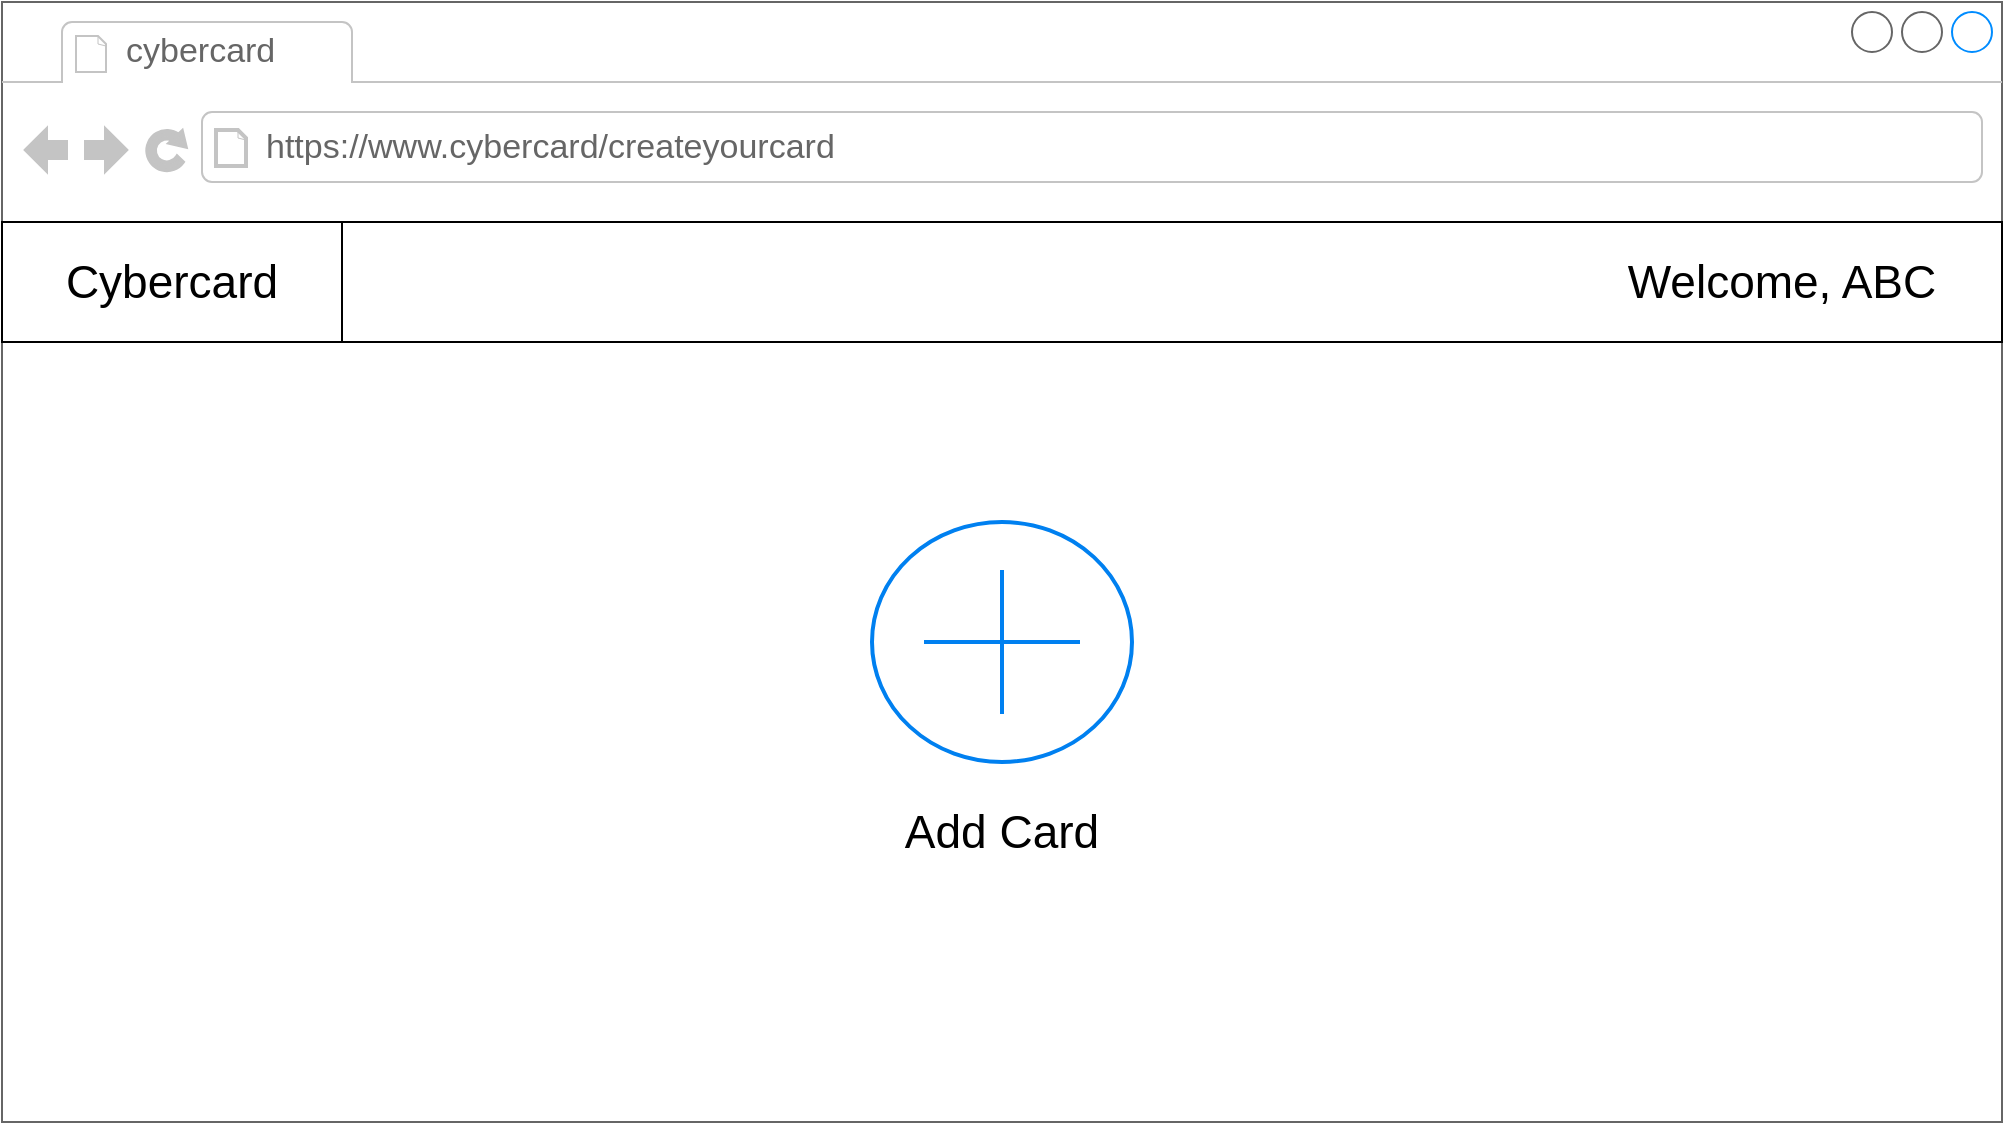 <mxfile version="14.4.3" type="device"><diagram id="czpQY-9IKDvFpsEXyVXN" name="Page-1"><mxGraphModel dx="1038" dy="616" grid="1" gridSize="10" guides="1" tooltips="1" connect="1" arrows="1" fold="1" page="1" pageScale="1" pageWidth="2339" pageHeight="3300" math="0" shadow="0"><root><mxCell id="0"/><mxCell id="1" parent="0"/><mxCell id="xj9pGyc5nNwMul3ln1S3-1" value="" style="strokeWidth=1;shadow=0;dashed=0;align=center;html=1;shape=mxgraph.mockup.containers.browserWindow;rSize=0;strokeColor=#666666;strokeColor2=#008cff;strokeColor3=#c4c4c4;mainText=,;recursiveResize=0;" vertex="1" parent="1"><mxGeometry x="40" y="40" width="1000" height="560" as="geometry"/></mxCell><mxCell id="xj9pGyc5nNwMul3ln1S3-2" value="cybercard" style="strokeWidth=1;shadow=0;dashed=0;align=center;html=1;shape=mxgraph.mockup.containers.anchor;fontSize=17;fontColor=#666666;align=left;" vertex="1" parent="xj9pGyc5nNwMul3ln1S3-1"><mxGeometry x="60" y="12" width="110" height="26" as="geometry"/></mxCell><mxCell id="xj9pGyc5nNwMul3ln1S3-3" value="https://www.cybercard/createyourcard" style="strokeWidth=1;shadow=0;dashed=0;align=center;html=1;shape=mxgraph.mockup.containers.anchor;rSize=0;fontSize=17;fontColor=#666666;align=left;" vertex="1" parent="xj9pGyc5nNwMul3ln1S3-1"><mxGeometry x="130" y="60" width="250" height="26" as="geometry"/></mxCell><mxCell id="xj9pGyc5nNwMul3ln1S3-4" value="" style="rounded=0;whiteSpace=wrap;html=1;" vertex="1" parent="xj9pGyc5nNwMul3ln1S3-1"><mxGeometry y="110" width="1000" height="60" as="geometry"/></mxCell><mxCell id="xj9pGyc5nNwMul3ln1S3-5" value="&lt;font style=&quot;font-size: 23px&quot;&gt;Cybercard&lt;/font&gt;" style="text;html=1;strokeColor=none;fillColor=none;align=center;verticalAlign=middle;whiteSpace=wrap;rounded=0;" vertex="1" parent="xj9pGyc5nNwMul3ln1S3-1"><mxGeometry x="10" y="125" width="150" height="30" as="geometry"/></mxCell><mxCell id="xj9pGyc5nNwMul3ln1S3-6" value="" style="rounded=0;whiteSpace=wrap;html=1;fillColor=none;" vertex="1" parent="xj9pGyc5nNwMul3ln1S3-1"><mxGeometry y="110" width="170" height="60" as="geometry"/></mxCell><mxCell id="xj9pGyc5nNwMul3ln1S3-7" value="&lt;font style=&quot;font-size: 23px&quot;&gt;Welcome, ABC&lt;/font&gt;" style="text;html=1;strokeColor=none;fillColor=none;align=center;verticalAlign=middle;whiteSpace=wrap;rounded=0;" vertex="1" parent="xj9pGyc5nNwMul3ln1S3-1"><mxGeometry x="800" y="125" width="180" height="30" as="geometry"/></mxCell><mxCell id="xj9pGyc5nNwMul3ln1S3-8" value="" style="html=1;verticalLabelPosition=bottom;align=center;labelBackgroundColor=#ffffff;verticalAlign=top;strokeWidth=2;strokeColor=#0080F0;shadow=0;dashed=0;shape=mxgraph.ios7.icons.add;fillColor=none;" vertex="1" parent="xj9pGyc5nNwMul3ln1S3-1"><mxGeometry x="435" y="260" width="130" height="120" as="geometry"/></mxCell><mxCell id="xj9pGyc5nNwMul3ln1S3-25" value="&lt;span style=&quot;font-size: 23px&quot;&gt;Add Card&lt;/span&gt;" style="text;html=1;strokeColor=none;fillColor=none;align=center;verticalAlign=middle;whiteSpace=wrap;rounded=0;" vertex="1" parent="xj9pGyc5nNwMul3ln1S3-1"><mxGeometry x="410" y="400" width="180" height="30" as="geometry"/></mxCell></root></mxGraphModel></diagram></mxfile>